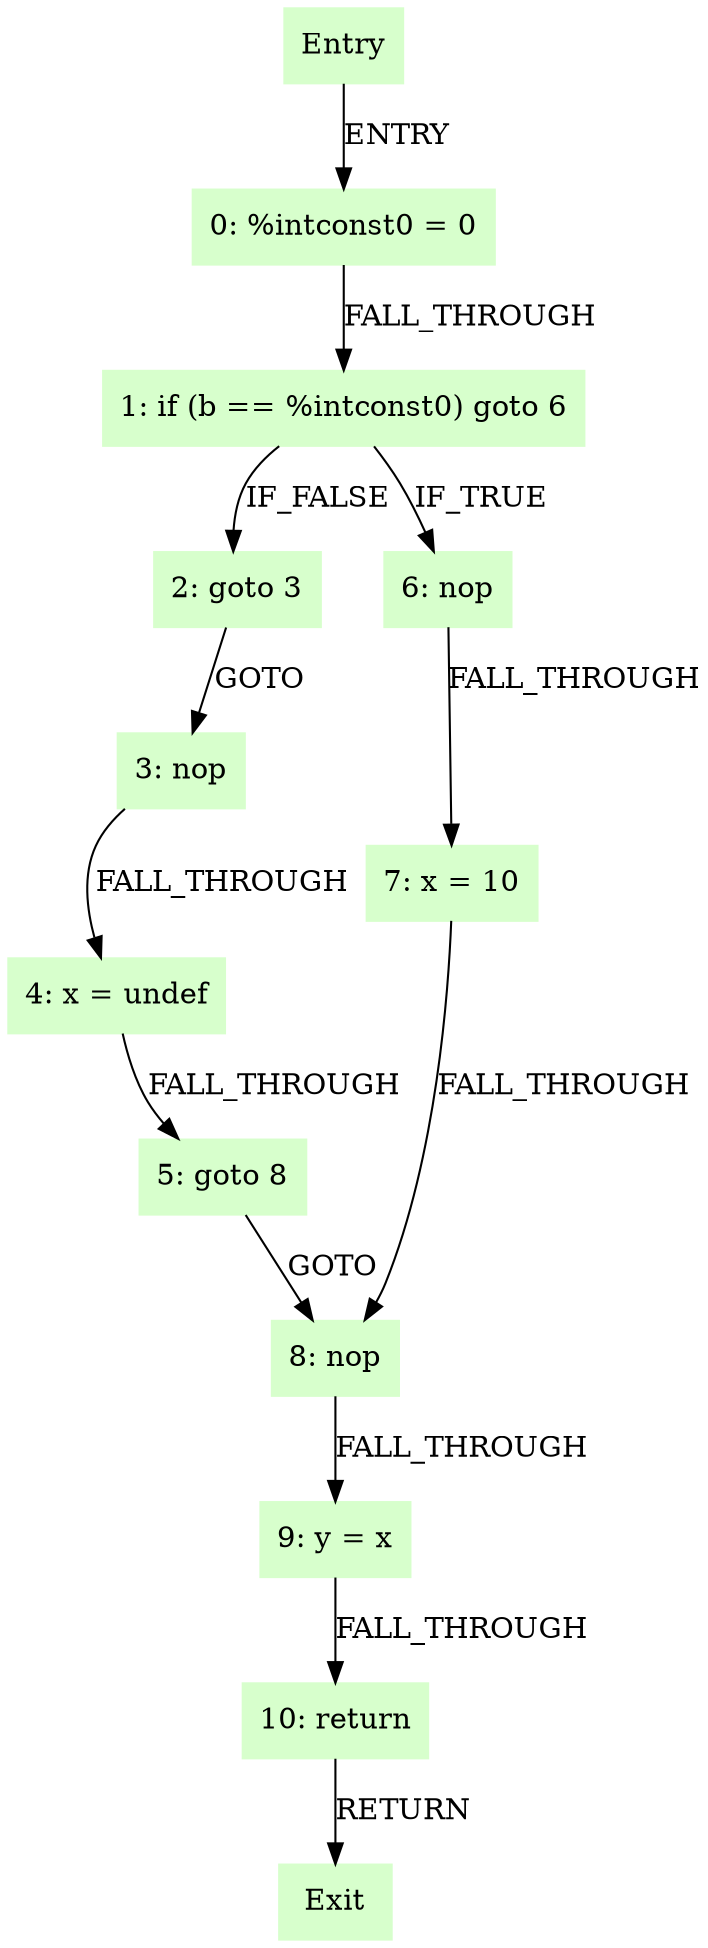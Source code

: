 digraph G {
  node [shape=box,style=filled,color=".3 .2 1.0"];
  "Entry";
  "0: %intconst0 = 0";
  "1: if (b == %intconst0) goto 6";
  "2: goto 3";
  "3: nop";
  "4: x = undef";
  "5: goto 8";
  "6: nop";
  "7: x = 10";
  "8: nop";
  "9: y = x";
  "10: return";
  "Exit";
  "Entry" -> "0: %intconst0 = 0" [label="ENTRY"];
  "0: %intconst0 = 0" -> "1: if (b == %intconst0) goto 6" [label="FALL_THROUGH"];
  "1: if (b == %intconst0) goto 6" -> "6: nop" [label="IF_TRUE"];
  "1: if (b == %intconst0) goto 6" -> "2: goto 3" [label="IF_FALSE"];
  "2: goto 3" -> "3: nop" [label="GOTO"];
  "3: nop" -> "4: x = undef" [label="FALL_THROUGH"];
  "4: x = undef" -> "5: goto 8" [label="FALL_THROUGH"];
  "5: goto 8" -> "8: nop" [label="GOTO"];
  "6: nop" -> "7: x = 10" [label="FALL_THROUGH"];
  "7: x = 10" -> "8: nop" [label="FALL_THROUGH"];
  "8: nop" -> "9: y = x" [label="FALL_THROUGH"];
  "9: y = x" -> "10: return" [label="FALL_THROUGH"];
  "10: return" -> "Exit" [label="RETURN"];
}
